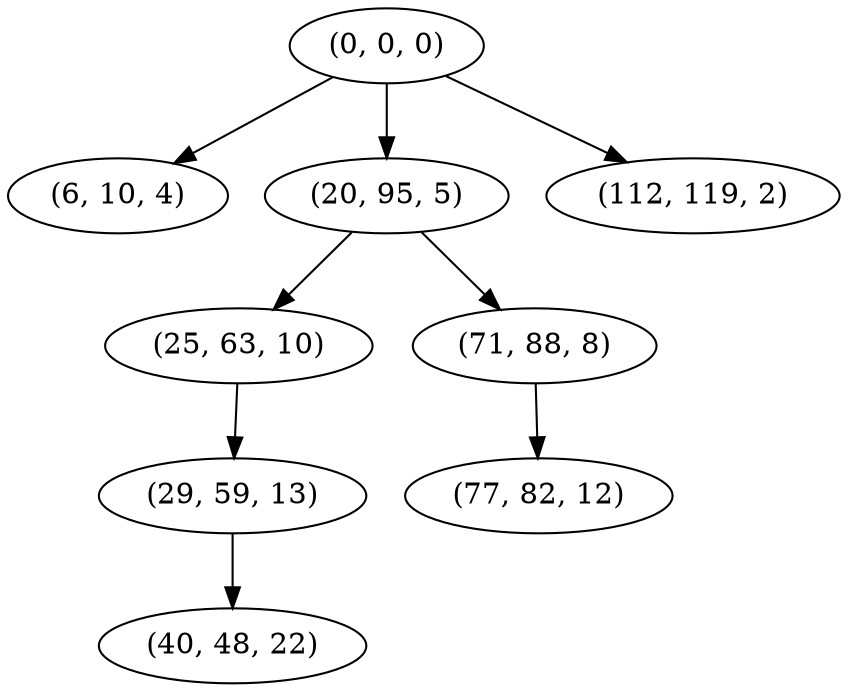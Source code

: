 digraph tree {
    "(0, 0, 0)";
    "(6, 10, 4)";
    "(20, 95, 5)";
    "(25, 63, 10)";
    "(29, 59, 13)";
    "(40, 48, 22)";
    "(71, 88, 8)";
    "(77, 82, 12)";
    "(112, 119, 2)";
    "(0, 0, 0)" -> "(6, 10, 4)";
    "(0, 0, 0)" -> "(20, 95, 5)";
    "(0, 0, 0)" -> "(112, 119, 2)";
    "(20, 95, 5)" -> "(25, 63, 10)";
    "(20, 95, 5)" -> "(71, 88, 8)";
    "(25, 63, 10)" -> "(29, 59, 13)";
    "(29, 59, 13)" -> "(40, 48, 22)";
    "(71, 88, 8)" -> "(77, 82, 12)";
}
